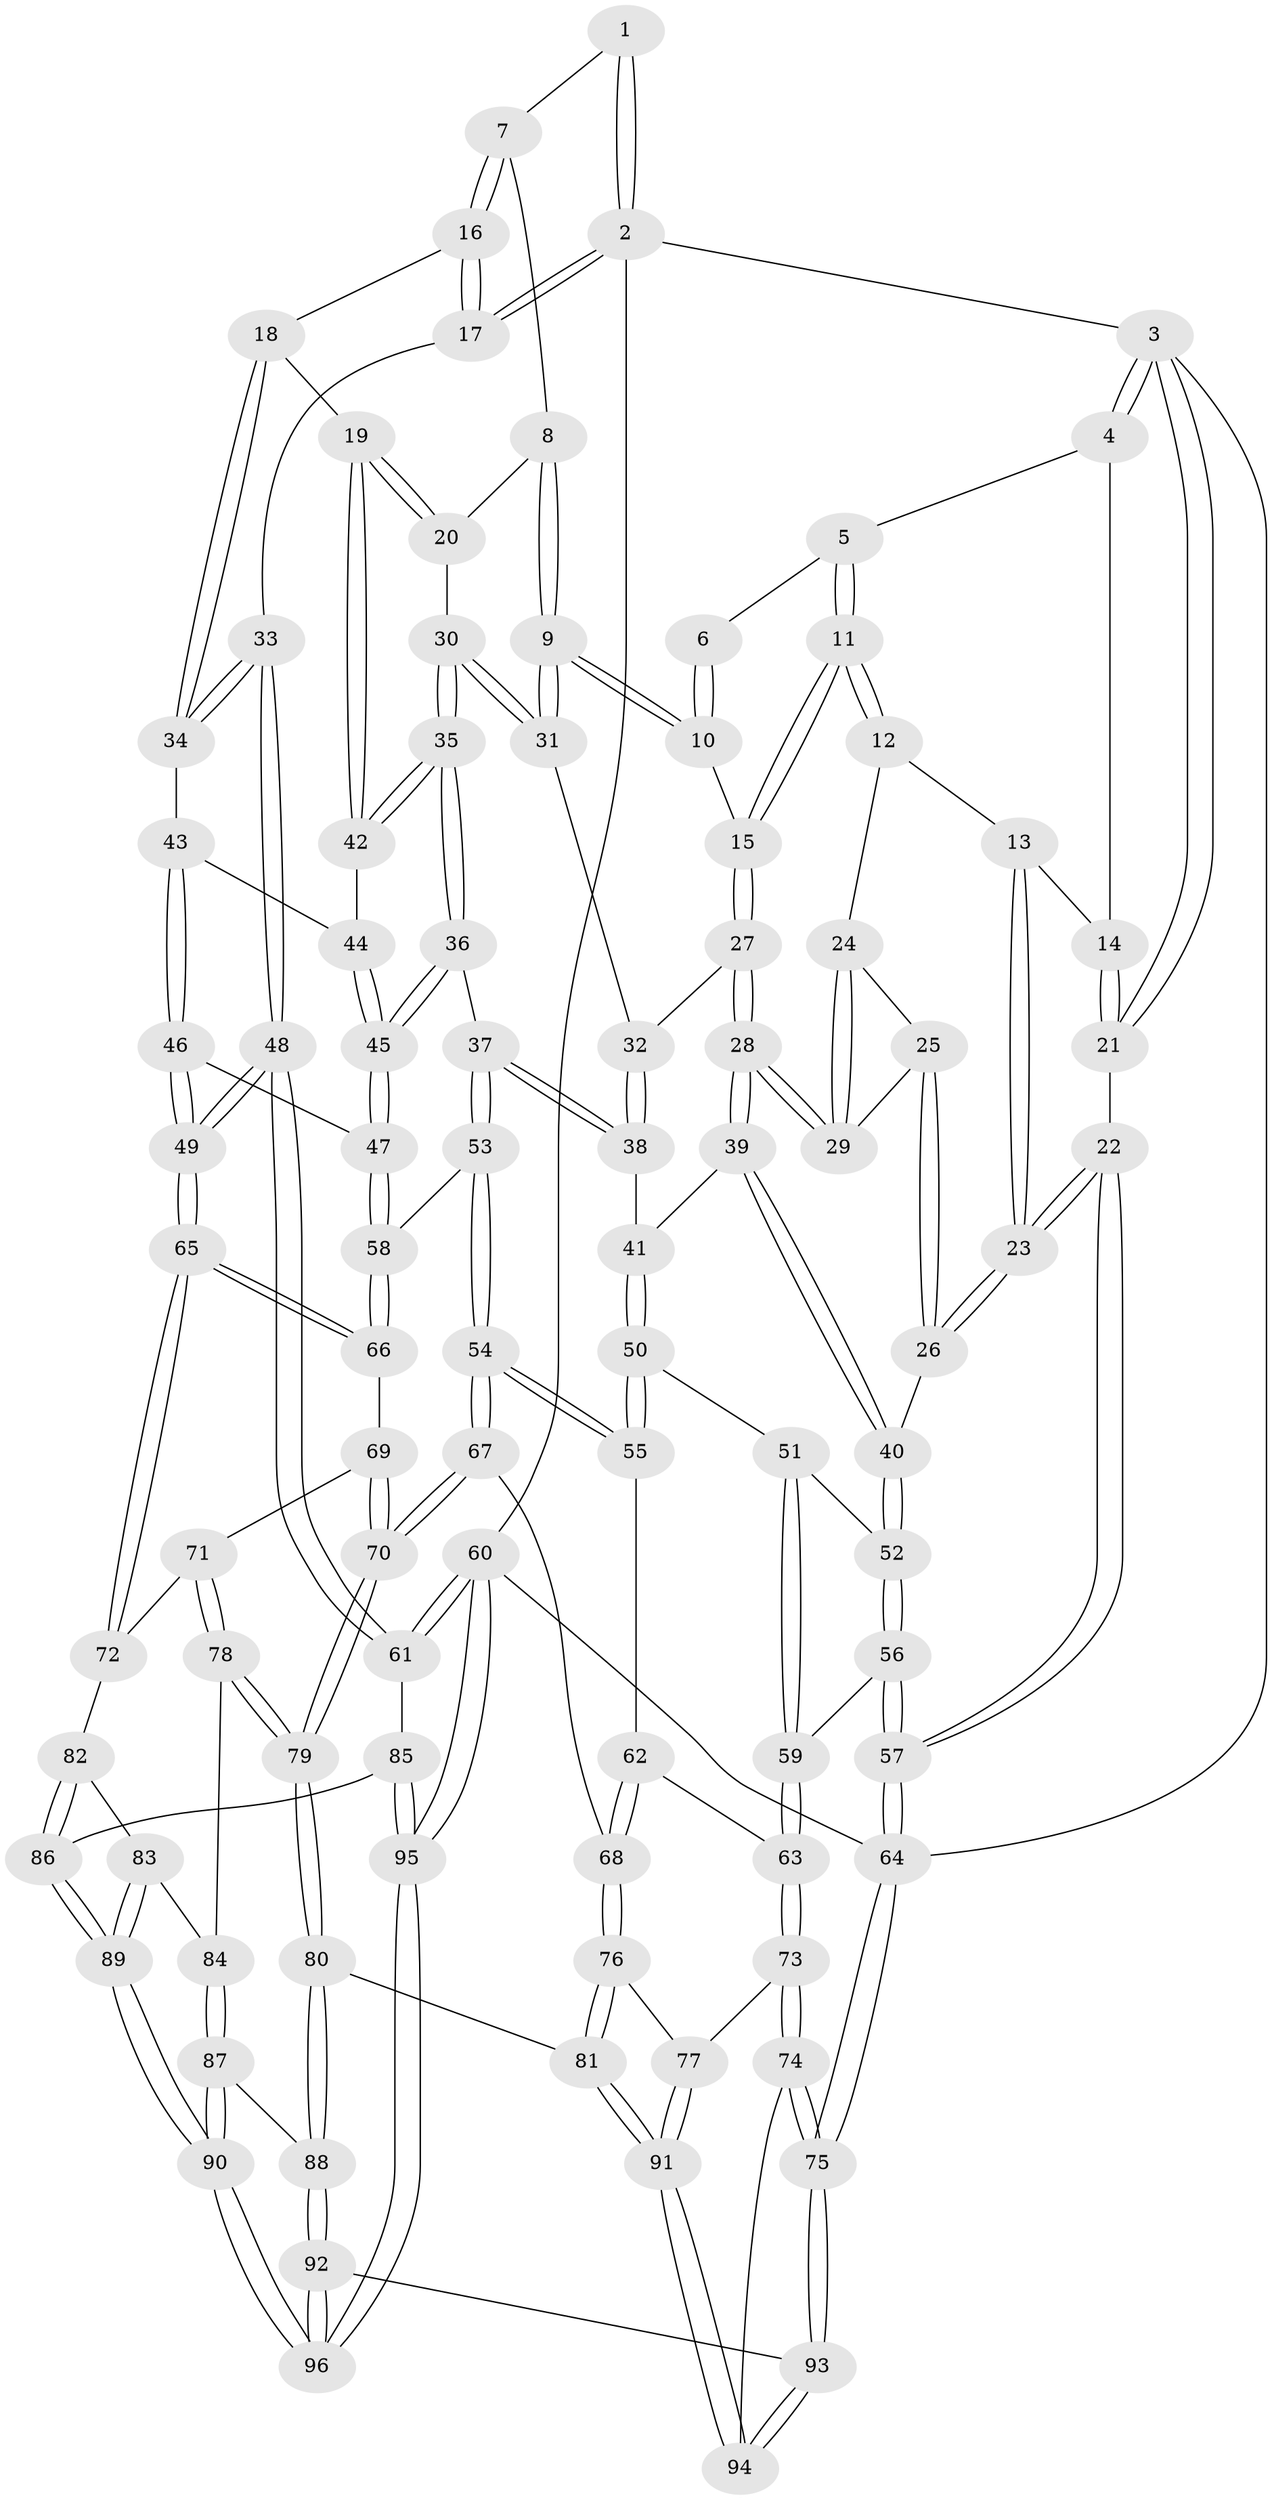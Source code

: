 // coarse degree distribution, {2: 0.125, 4: 0.25, 3: 0.5833333333333334, 5: 0.041666666666666664}
// Generated by graph-tools (version 1.1) at 2025/54/03/04/25 22:54:23]
// undirected, 96 vertices, 237 edges
graph export_dot {
  node [color=gray90,style=filled];
  1 [pos="+0.5807004026087921+0"];
  2 [pos="+1+0"];
  3 [pos="+0+0"];
  4 [pos="+0.24729137082433708+0"];
  5 [pos="+0.32009577004322465+0"];
  6 [pos="+0.48685462034810345+0"];
  7 [pos="+0.6332077407109158+0"];
  8 [pos="+0.6304345075516524+0.03504853723609887"];
  9 [pos="+0.5034941897101456+0.215714224831831"];
  10 [pos="+0.4780744676112245+0.19950508857012836"];
  11 [pos="+0.33190259547983986+0.13368195095519697"];
  12 [pos="+0.23694273103691912+0.17171503875580804"];
  13 [pos="+0.14488551646149386+0.14066214873542432"];
  14 [pos="+0.14635024731689225+0.10397710675438275"];
  15 [pos="+0.36538425706364314+0.19734934905302304"];
  16 [pos="+0.8200293515753291+0.13138260665339246"];
  17 [pos="+1+0"];
  18 [pos="+0.7887272706610281+0.2135524407546661"];
  19 [pos="+0.7556610055693762+0.245662952420657"];
  20 [pos="+0.6548508014521355+0.1690090111158507"];
  21 [pos="+0+0.06867732781018893"];
  22 [pos="+0+0.3465943579128016"];
  23 [pos="+0.03564830118227079+0.32992037129499263"];
  24 [pos="+0.23486006988640412+0.2001602464262476"];
  25 [pos="+0.19344115592731145+0.2710505859141432"];
  26 [pos="+0.04254554173396658+0.33206642055039143"];
  27 [pos="+0.34075855072911343+0.2560006480754445"];
  28 [pos="+0.3279945596414333+0.27020045359151246"];
  29 [pos="+0.3109561935576987+0.26770372900042466"];
  30 [pos="+0.5379903160069529+0.25363365061649973"];
  31 [pos="+0.5190584508967195+0.23631677466129866"];
  32 [pos="+0.41890606162936933+0.306540560793454"];
  33 [pos="+1+0.2628569175642269"];
  34 [pos="+1+0.2853896873942897"];
  35 [pos="+0.5597146415973377+0.31497536589253067"];
  36 [pos="+0.5590831908512098+0.31886777678232386"];
  37 [pos="+0.48737038929308407+0.4216618849620571"];
  38 [pos="+0.4608946856296558+0.41516475371730743"];
  39 [pos="+0.3185866455521627+0.35526608022139045"];
  40 [pos="+0.1535228891445+0.40556398580167935"];
  41 [pos="+0.37600783340797156+0.4172144309744046"];
  42 [pos="+0.7515321245294264+0.2656977819168736"];
  43 [pos="+0.876253852603159+0.3424576809369148"];
  44 [pos="+0.7647858722417483+0.3118874311752856"];
  45 [pos="+0.7295294123033407+0.4518004846656494"];
  46 [pos="+0.8673059493415873+0.5283058137212595"];
  47 [pos="+0.7388736847920091+0.5177568304905259"];
  48 [pos="+1+0.6120712552635006"];
  49 [pos="+1+0.6143556311188338"];
  50 [pos="+0.3106709022131816+0.5182232371339344"];
  51 [pos="+0.21192092335594623+0.48732537369864487"];
  52 [pos="+0.18997805975907933+0.47231514290018006"];
  53 [pos="+0.5533428453412027+0.5765330929662348"];
  54 [pos="+0.5398463422247276+0.5922359170822423"];
  55 [pos="+0.3167277920401648+0.5322316739715174"];
  56 [pos="+0.09415985702767872+0.643208245991673"];
  57 [pos="+0+0.6591445181775153"];
  58 [pos="+0.6891621719932814+0.5591748943782066"];
  59 [pos="+0.21399374313059694+0.6877067944463563"];
  60 [pos="+1+1"];
  61 [pos="+1+0.9503515484866958"];
  62 [pos="+0.3002563623781506+0.634705306480167"];
  63 [pos="+0.22812481173467178+0.6972111444933092"];
  64 [pos="+0+1"];
  65 [pos="+1+0.6539651479958738"];
  66 [pos="+0.729625771962004+0.6893757916022264"];
  67 [pos="+0.505318365109776+0.6703293099004717"];
  68 [pos="+0.4962923525248656+0.6826518510006773"];
  69 [pos="+0.7296689910255434+0.6897218009512868"];
  70 [pos="+0.6976913961156579+0.7840069194993732"];
  71 [pos="+0.8460911470477167+0.7556348465953786"];
  72 [pos="+0.9126993557953037+0.7634320354007209"];
  73 [pos="+0.25818490575856695+0.833022738924076"];
  74 [pos="+0.2166361496612357+0.8870257565033447"];
  75 [pos="+0+1"];
  76 [pos="+0.49390936217210674+0.6918258113380986"];
  77 [pos="+0.38142110888280184+0.8230682232282002"];
  78 [pos="+0.7364521116988497+0.8144334878891878"];
  79 [pos="+0.6994331249428156+0.8143621609921525"];
  80 [pos="+0.6648220318921482+0.8741540461700454"];
  81 [pos="+0.602802329107542+0.8773584703145451"];
  82 [pos="+0.9096038025827088+0.7706815121038951"];
  83 [pos="+0.8263041044572792+0.8472387771411357"];
  84 [pos="+0.8150082074686033+0.8470952191696598"];
  85 [pos="+0.9183490026289873+0.9283141142552855"];
  86 [pos="+0.9100508145564887+0.9254398937848922"];
  87 [pos="+0.7444130237101088+0.9347868545598766"];
  88 [pos="+0.6742468944369543+0.8868789666894403"];
  89 [pos="+0.8491123777503559+0.9500058625141602"];
  90 [pos="+0.803689296502201+0.9959009917449834"];
  91 [pos="+0.49746297568175235+0.963691554398895"];
  92 [pos="+0.6223661609410419+1"];
  93 [pos="+0.47103067806646376+1"];
  94 [pos="+0.4920049686620226+1"];
  95 [pos="+1+1"];
  96 [pos="+0.798954995997571+1"];
  1 -- 2;
  1 -- 2;
  1 -- 7;
  2 -- 3;
  2 -- 17;
  2 -- 17;
  2 -- 60;
  3 -- 4;
  3 -- 4;
  3 -- 21;
  3 -- 21;
  3 -- 64;
  4 -- 5;
  4 -- 14;
  5 -- 6;
  5 -- 11;
  5 -- 11;
  6 -- 10;
  6 -- 10;
  7 -- 8;
  7 -- 16;
  7 -- 16;
  8 -- 9;
  8 -- 9;
  8 -- 20;
  9 -- 10;
  9 -- 10;
  9 -- 31;
  9 -- 31;
  10 -- 15;
  11 -- 12;
  11 -- 12;
  11 -- 15;
  11 -- 15;
  12 -- 13;
  12 -- 24;
  13 -- 14;
  13 -- 23;
  13 -- 23;
  14 -- 21;
  14 -- 21;
  15 -- 27;
  15 -- 27;
  16 -- 17;
  16 -- 17;
  16 -- 18;
  17 -- 33;
  18 -- 19;
  18 -- 34;
  18 -- 34;
  19 -- 20;
  19 -- 20;
  19 -- 42;
  19 -- 42;
  20 -- 30;
  21 -- 22;
  22 -- 23;
  22 -- 23;
  22 -- 57;
  22 -- 57;
  23 -- 26;
  23 -- 26;
  24 -- 25;
  24 -- 29;
  24 -- 29;
  25 -- 26;
  25 -- 26;
  25 -- 29;
  26 -- 40;
  27 -- 28;
  27 -- 28;
  27 -- 32;
  28 -- 29;
  28 -- 29;
  28 -- 39;
  28 -- 39;
  30 -- 31;
  30 -- 31;
  30 -- 35;
  30 -- 35;
  31 -- 32;
  32 -- 38;
  32 -- 38;
  33 -- 34;
  33 -- 34;
  33 -- 48;
  33 -- 48;
  34 -- 43;
  35 -- 36;
  35 -- 36;
  35 -- 42;
  35 -- 42;
  36 -- 37;
  36 -- 45;
  36 -- 45;
  37 -- 38;
  37 -- 38;
  37 -- 53;
  37 -- 53;
  38 -- 41;
  39 -- 40;
  39 -- 40;
  39 -- 41;
  40 -- 52;
  40 -- 52;
  41 -- 50;
  41 -- 50;
  42 -- 44;
  43 -- 44;
  43 -- 46;
  43 -- 46;
  44 -- 45;
  44 -- 45;
  45 -- 47;
  45 -- 47;
  46 -- 47;
  46 -- 49;
  46 -- 49;
  47 -- 58;
  47 -- 58;
  48 -- 49;
  48 -- 49;
  48 -- 61;
  48 -- 61;
  49 -- 65;
  49 -- 65;
  50 -- 51;
  50 -- 55;
  50 -- 55;
  51 -- 52;
  51 -- 59;
  51 -- 59;
  52 -- 56;
  52 -- 56;
  53 -- 54;
  53 -- 54;
  53 -- 58;
  54 -- 55;
  54 -- 55;
  54 -- 67;
  54 -- 67;
  55 -- 62;
  56 -- 57;
  56 -- 57;
  56 -- 59;
  57 -- 64;
  57 -- 64;
  58 -- 66;
  58 -- 66;
  59 -- 63;
  59 -- 63;
  60 -- 61;
  60 -- 61;
  60 -- 95;
  60 -- 95;
  60 -- 64;
  61 -- 85;
  62 -- 63;
  62 -- 68;
  62 -- 68;
  63 -- 73;
  63 -- 73;
  64 -- 75;
  64 -- 75;
  65 -- 66;
  65 -- 66;
  65 -- 72;
  65 -- 72;
  66 -- 69;
  67 -- 68;
  67 -- 70;
  67 -- 70;
  68 -- 76;
  68 -- 76;
  69 -- 70;
  69 -- 70;
  69 -- 71;
  70 -- 79;
  70 -- 79;
  71 -- 72;
  71 -- 78;
  71 -- 78;
  72 -- 82;
  73 -- 74;
  73 -- 74;
  73 -- 77;
  74 -- 75;
  74 -- 75;
  74 -- 94;
  75 -- 93;
  75 -- 93;
  76 -- 77;
  76 -- 81;
  76 -- 81;
  77 -- 91;
  77 -- 91;
  78 -- 79;
  78 -- 79;
  78 -- 84;
  79 -- 80;
  79 -- 80;
  80 -- 81;
  80 -- 88;
  80 -- 88;
  81 -- 91;
  81 -- 91;
  82 -- 83;
  82 -- 86;
  82 -- 86;
  83 -- 84;
  83 -- 89;
  83 -- 89;
  84 -- 87;
  84 -- 87;
  85 -- 86;
  85 -- 95;
  85 -- 95;
  86 -- 89;
  86 -- 89;
  87 -- 88;
  87 -- 90;
  87 -- 90;
  88 -- 92;
  88 -- 92;
  89 -- 90;
  89 -- 90;
  90 -- 96;
  90 -- 96;
  91 -- 94;
  91 -- 94;
  92 -- 93;
  92 -- 96;
  92 -- 96;
  93 -- 94;
  93 -- 94;
  95 -- 96;
  95 -- 96;
}
